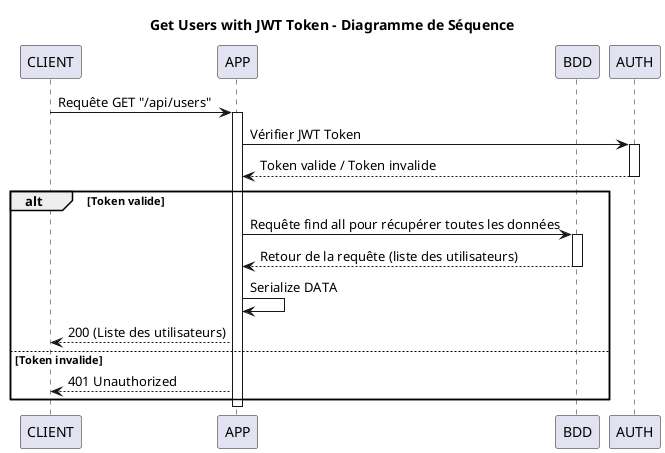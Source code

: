@startuml

title Get Users with JWT Token - Diagramme de Séquence

participant CLIENT
participant APP
participant BDD
participant AUTH

CLIENT -> APP: Requête GET "/api/users"
activate APP

APP -> AUTH : Vérifier JWT Token
activate AUTH
AUTH --> APP : Token valide / Token invalide
deactivate AUTH

alt Token valide
    APP -> BDD  : Requête find all pour récupérer toutes les données
    activate BDD
    BDD --> APP : Retour de la requête (liste des utilisateurs)
    deactivate BDD
    APP -> APP : Serialize DATA
    APP --> CLIENT : 200 (Liste des utilisateurs)
else Token invalide
    APP --> CLIENT : 401 Unauthorized
end

deactivate APP

@enduml
